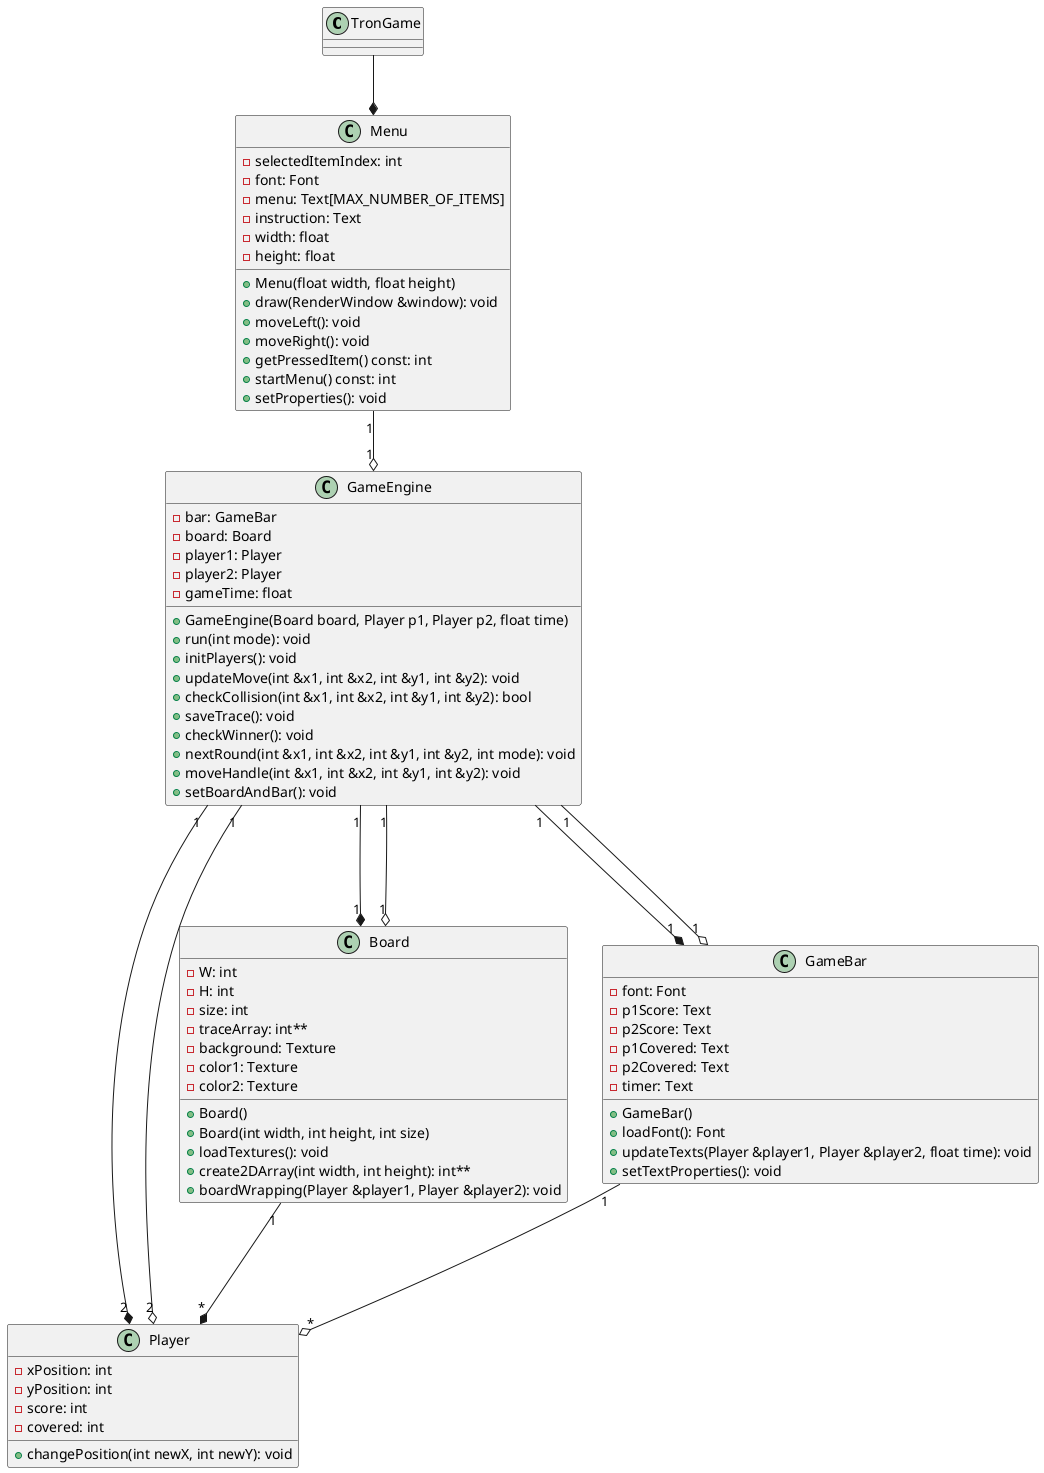 @startuml

class TronGame {
    
}

class Player {
    -xPosition: int
    -yPosition: int
    -score: int
    -covered: int
    +changePosition(int newX, int newY): void
}

class Board {
    -W: int
    -H: int
    -size: int
    -traceArray: int**
    -background: Texture
    -color1: Texture
    -color2: Texture
    +Board()
    +Board(int width, int height, int size)
    +loadTextures(): void
    +create2DArray(int width, int height): int**
    +boardWrapping(Player &player1, Player &player2): void
}

class GameBar {
    -font: Font
    -p1Score: Text
    -p2Score: Text
    -p1Covered: Text
    -p2Covered: Text
    -timer: Text
    +GameBar()
    +loadFont(): Font
    +updateTexts(Player &player1, Player &player2, float time): void
    +setTextProperties(): void
}

class GameEngine {
    -bar: GameBar
    -board: Board
    -player1: Player
    -player2: Player
    -gameTime: float
    +GameEngine(Board board, Player p1, Player p2, float time)
    +run(int mode): void
    +initPlayers(): void
    +updateMove(int &x1, int &x2, int &y1, int &y2): void
    +checkCollision(int &x1, int &x2, int &y1, int &y2): bool
    +saveTrace(): void
    +checkWinner(): void
    +nextRound(int &x1, int &x2, int &y1, int &y2, int mode): void
    +moveHandle(int &x1, int &x2, int &y1, int &y2): void
    +setBoardAndBar(): void
}

class Menu {
    -selectedItemIndex: int
    -font: Font
    -menu: Text[MAX_NUMBER_OF_ITEMS]
    -instruction: Text
    -width: float
    -height: float
    +Menu(float width, float height)
    +draw(RenderWindow &window): void
    +moveLeft(): void
    +moveRight(): void
    +getPressedItem() const: int
    +startMenu() const: int
    +setProperties(): void
}



TronGame --* Menu
Menu "1" --o "1" GameEngine
GameEngine "1" --* "1" Board 
GameEngine "1" --* "2" Player
GameEngine "1" --* "1" GameBar

GameEngine "1" ---o "1" Board
GameEngine "1" ---o "2" Player
GameEngine "1" ---o "1" GameBar

Board "1" ---* "*" Player

GameBar "1" ---o "*" Player



@enduml
